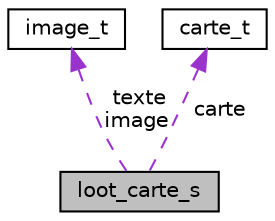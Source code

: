 digraph "loot_carte_s"
{
  edge [fontname="Helvetica",fontsize="10",labelfontname="Helvetica",labelfontsize="10"];
  node [fontname="Helvetica",fontsize="10",shape=record];
  Node1 [label="loot_carte_s",height=0.2,width=0.4,color="black", fillcolor="grey75", style="filled", fontcolor="black"];
  Node2 -> Node1 [dir="back",color="darkorchid3",fontsize="10",style="dashed",label=" texte\nimage" ];
  Node2 [label="image_t",height=0.2,width=0.4,color="black", fillcolor="white", style="filled",URL="$structimage__t.html"];
  Node3 -> Node1 [dir="back",color="darkorchid3",fontsize="10",style="dashed",label=" carte" ];
  Node3 [label="carte_t",height=0.2,width=0.4,color="black", fillcolor="white", style="filled",URL="$structcarte__t.html",tooltip="Représente une carte. "];
}
